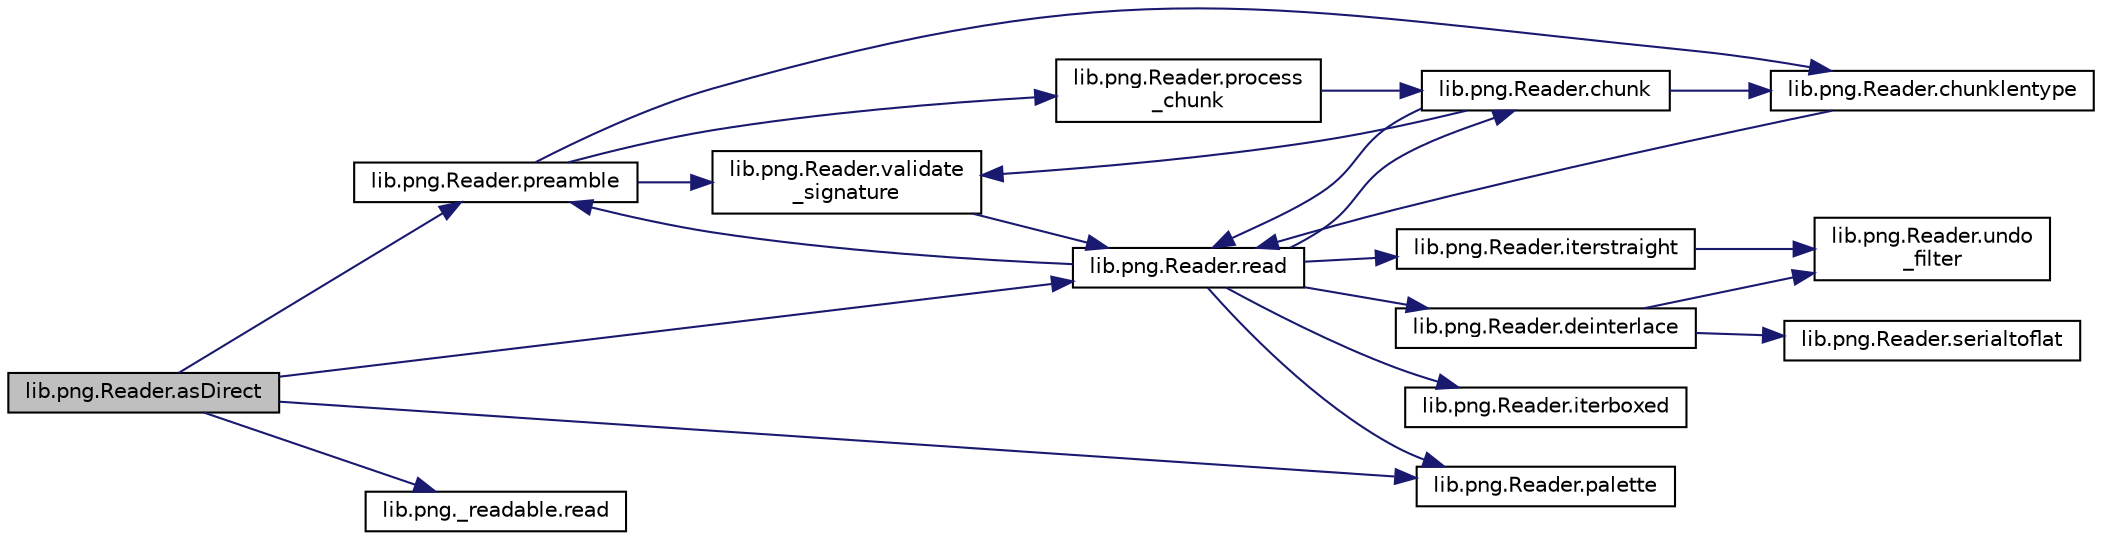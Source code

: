 digraph "lib.png.Reader.asDirect"
{
  edge [fontname="Helvetica",fontsize="10",labelfontname="Helvetica",labelfontsize="10"];
  node [fontname="Helvetica",fontsize="10",shape=record];
  rankdir="LR";
  Node1 [label="lib.png.Reader.asDirect",height=0.2,width=0.4,color="black", fillcolor="grey75", style="filled", fontcolor="black"];
  Node1 -> Node2 [color="midnightblue",fontsize="10",style="solid"];
  Node2 [label="lib.png.Reader.preamble",height=0.2,width=0.4,color="black", fillcolor="white", style="filled",URL="$classlib_1_1png_1_1_reader.html#a9633656b8407495c98265f78ef92ad10"];
  Node2 -> Node3 [color="midnightblue",fontsize="10",style="solid"];
  Node3 [label="lib.png.Reader.validate\l_signature",height=0.2,width=0.4,color="black", fillcolor="white", style="filled",URL="$classlib_1_1png_1_1_reader.html#a7b26c3bd2f93d45ee288aee22b4ecfff"];
  Node3 -> Node4 [color="midnightblue",fontsize="10",style="solid"];
  Node4 [label="lib.png.Reader.read",height=0.2,width=0.4,color="black", fillcolor="white", style="filled",URL="$classlib_1_1png_1_1_reader.html#abee96e12fc05a9024ebf916b1b90ac44"];
  Node4 -> Node5 [color="midnightblue",fontsize="10",style="solid"];
  Node5 [label="lib.png.Reader.chunk",height=0.2,width=0.4,color="black", fillcolor="white", style="filled",URL="$classlib_1_1png_1_1_reader.html#ab9802ec7e407d1ea9e5f69b9a0af1ed0"];
  Node5 -> Node3 [color="midnightblue",fontsize="10",style="solid"];
  Node5 -> Node6 [color="midnightblue",fontsize="10",style="solid"];
  Node6 [label="lib.png.Reader.chunklentype",height=0.2,width=0.4,color="black", fillcolor="white", style="filled",URL="$classlib_1_1png_1_1_reader.html#a6cf6dd680cba262114a176e79bfc8637"];
  Node6 -> Node4 [color="midnightblue",fontsize="10",style="solid"];
  Node5 -> Node4 [color="midnightblue",fontsize="10",style="solid"];
  Node4 -> Node2 [color="midnightblue",fontsize="10",style="solid"];
  Node4 -> Node7 [color="midnightblue",fontsize="10",style="solid"];
  Node7 [label="lib.png.Reader.deinterlace",height=0.2,width=0.4,color="black", fillcolor="white", style="filled",URL="$classlib_1_1png_1_1_reader.html#a19ec9a186e3fdf3a57601b3450ee0f5e"];
  Node7 -> Node8 [color="midnightblue",fontsize="10",style="solid"];
  Node8 [label="lib.png.Reader.undo\l_filter",height=0.2,width=0.4,color="black", fillcolor="white", style="filled",URL="$classlib_1_1png_1_1_reader.html#af232a3eecd4d1644beba2d144feb76c7"];
  Node7 -> Node9 [color="midnightblue",fontsize="10",style="solid"];
  Node9 [label="lib.png.Reader.serialtoflat",height=0.2,width=0.4,color="black", fillcolor="white", style="filled",URL="$classlib_1_1png_1_1_reader.html#a95f04a6a71588837a20247ce4a34423f"];
  Node4 -> Node10 [color="midnightblue",fontsize="10",style="solid"];
  Node10 [label="lib.png.Reader.iterboxed",height=0.2,width=0.4,color="black", fillcolor="white", style="filled",URL="$classlib_1_1png_1_1_reader.html#a5e9f2064e8d50af178d6e8d5aea74b47"];
  Node4 -> Node11 [color="midnightblue",fontsize="10",style="solid"];
  Node11 [label="lib.png.Reader.iterstraight",height=0.2,width=0.4,color="black", fillcolor="white", style="filled",URL="$classlib_1_1png_1_1_reader.html#a46a25b00de431ed820a6624870aaff90"];
  Node11 -> Node8 [color="midnightblue",fontsize="10",style="solid"];
  Node4 -> Node12 [color="midnightblue",fontsize="10",style="solid"];
  Node12 [label="lib.png.Reader.palette",height=0.2,width=0.4,color="black", fillcolor="white", style="filled",URL="$classlib_1_1png_1_1_reader.html#a68fbc2d1cdf23f0844ab0b40fe4f0803"];
  Node2 -> Node6 [color="midnightblue",fontsize="10",style="solid"];
  Node2 -> Node13 [color="midnightblue",fontsize="10",style="solid"];
  Node13 [label="lib.png.Reader.process\l_chunk",height=0.2,width=0.4,color="black", fillcolor="white", style="filled",URL="$classlib_1_1png_1_1_reader.html#a26bf1df6ac7fca542b8dc0d035009ce8"];
  Node13 -> Node5 [color="midnightblue",fontsize="10",style="solid"];
  Node1 -> Node14 [color="midnightblue",fontsize="10",style="solid"];
  Node14 [label="lib.png._readable.read",height=0.2,width=0.4,color="black", fillcolor="white", style="filled",URL="$classlib_1_1png_1_1__readable.html#a6d4f58bafe3d9819511138542a7e72d2"];
  Node1 -> Node4 [color="midnightblue",fontsize="10",style="solid"];
  Node1 -> Node12 [color="midnightblue",fontsize="10",style="solid"];
}
